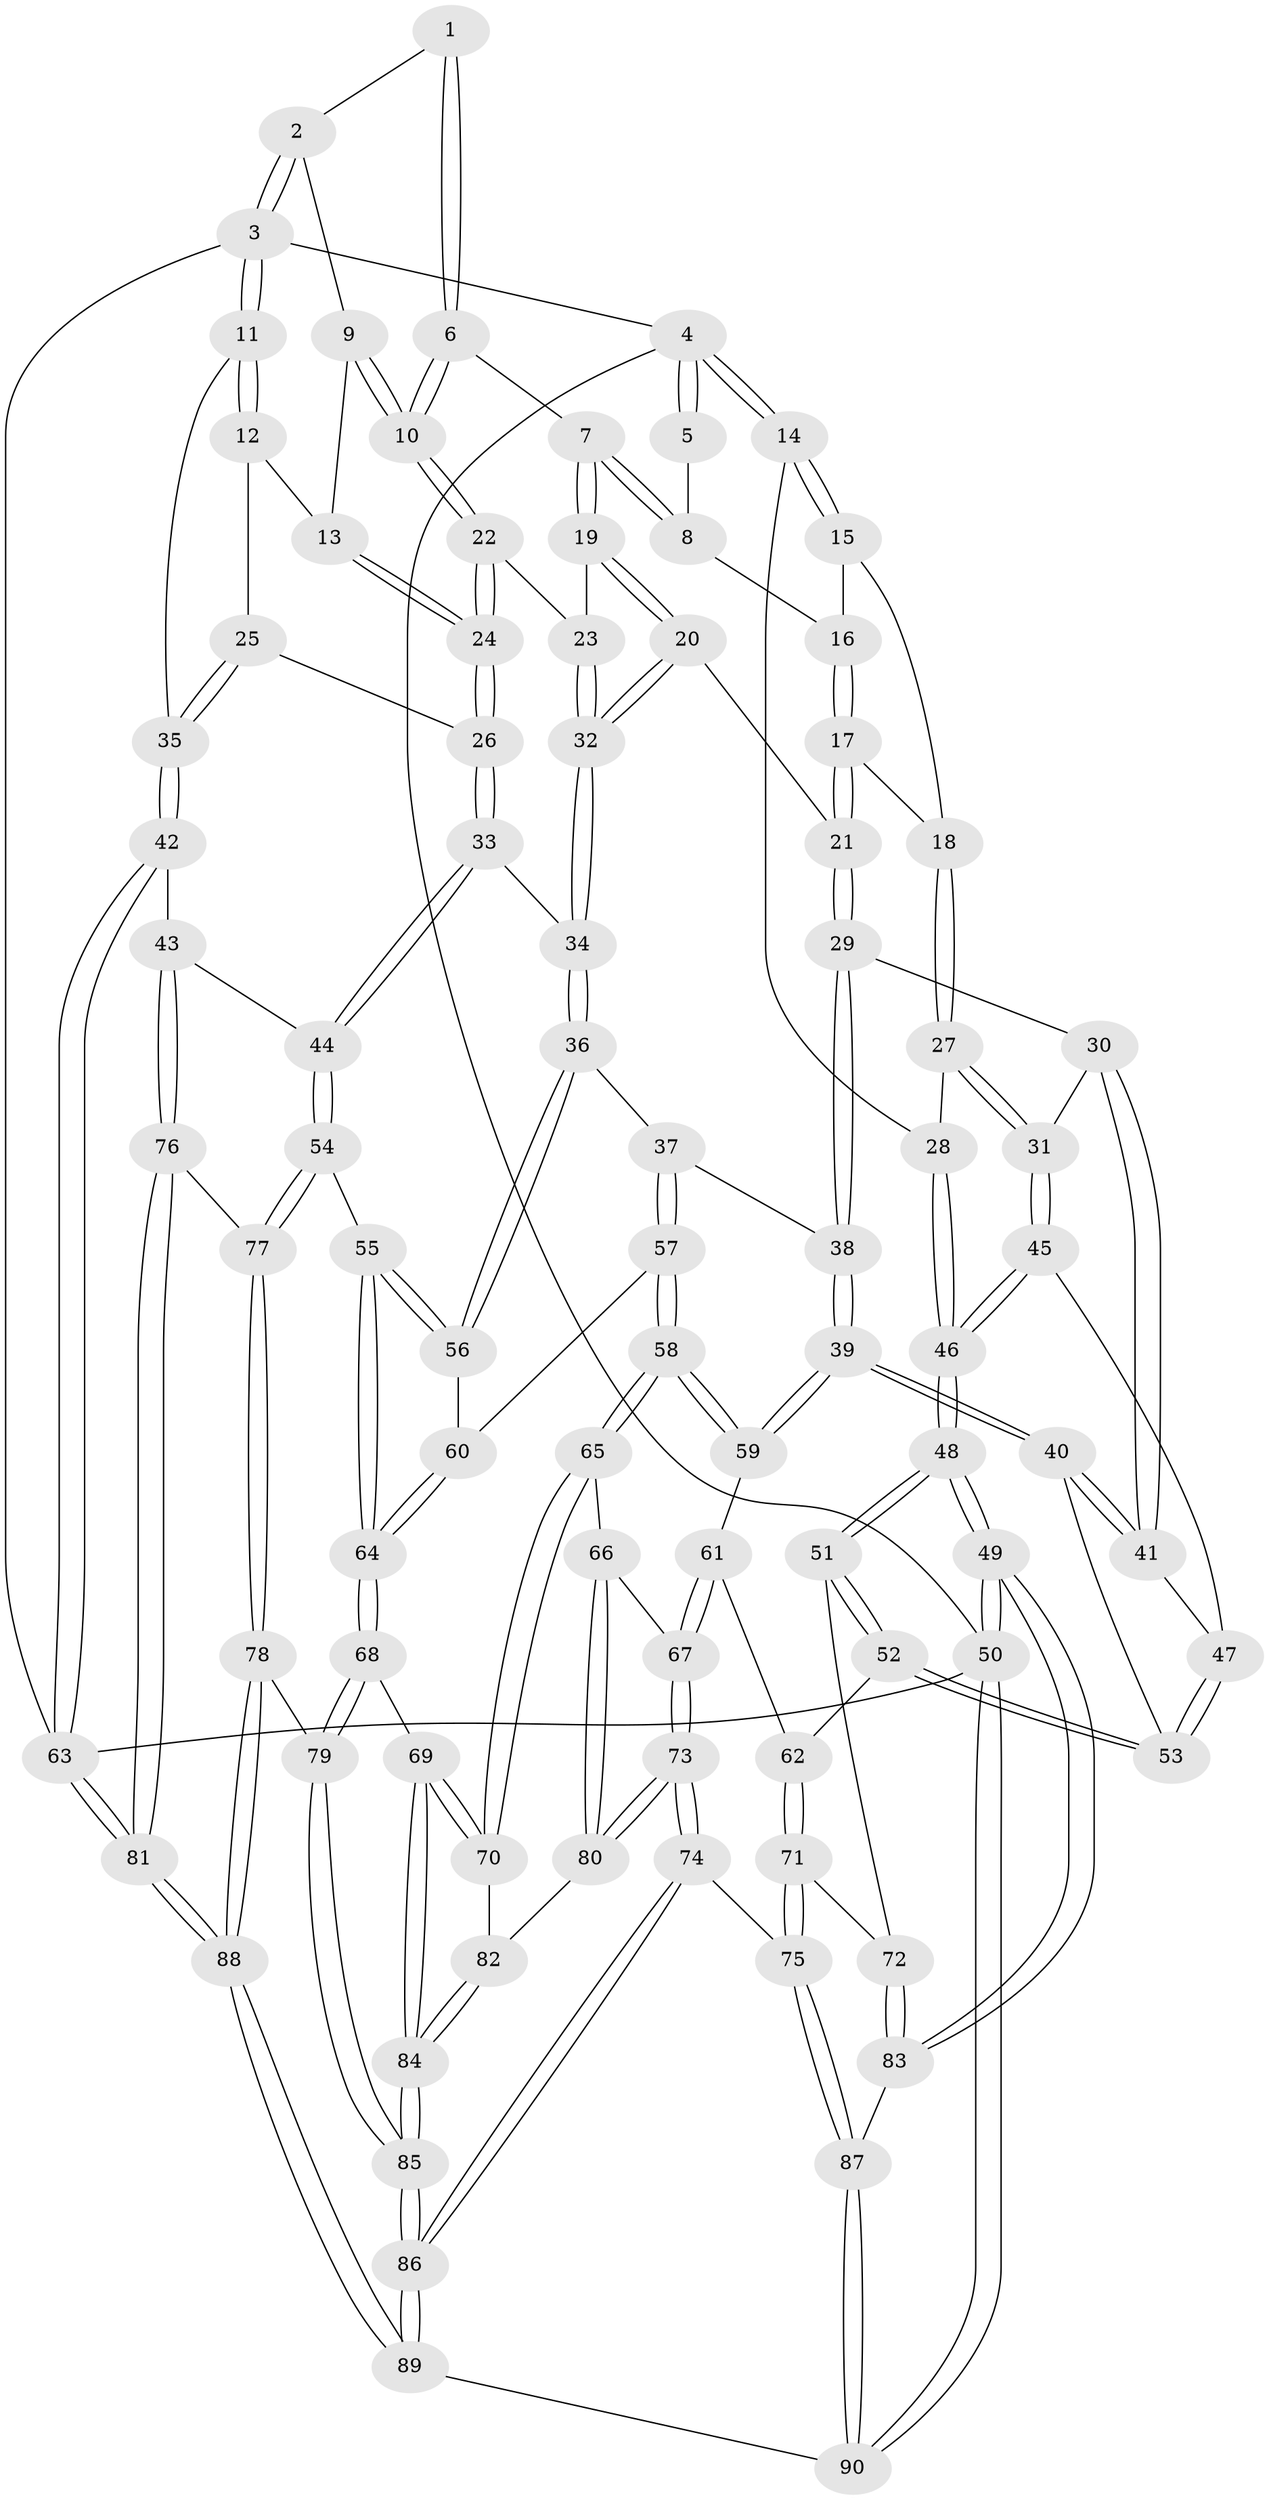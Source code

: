 // coarse degree distribution, {4: 0.3793103448275862, 3: 0.41379310344827586, 5: 0.20689655172413793}
// Generated by graph-tools (version 1.1) at 2025/38/03/04/25 23:38:32]
// undirected, 90 vertices, 222 edges
graph export_dot {
  node [color=gray90,style=filled];
  1 [pos="+0.5920772839884189+0"];
  2 [pos="+0.8432406161867501+0"];
  3 [pos="+1+0"];
  4 [pos="+0+0"];
  5 [pos="+0.4224063493083439+0"];
  6 [pos="+0.5571067584778258+0.1028908203475297"];
  7 [pos="+0.5136308837031844+0.14057266878141142"];
  8 [pos="+0.37930160222394443+0.08722674445952183"];
  9 [pos="+0.8081580937870856+0"];
  10 [pos="+0.6659731424039519+0.1958276539980884"];
  11 [pos="+1+0"];
  12 [pos="+0.9291433645946212+0.2124371594245725"];
  13 [pos="+0.8403311140283082+0.17527044180181264"];
  14 [pos="+0+0"];
  15 [pos="+0.24119975372275787+0.06255107199605917"];
  16 [pos="+0.37553236294346926+0.09235432914042616"];
  17 [pos="+0.3358563228079019+0.1966024332990751"];
  18 [pos="+0.3100500386599337+0.19341966416598097"];
  19 [pos="+0.5020448645077454+0.18473076606813243"];
  20 [pos="+0.412167586722941+0.2798113221047061"];
  21 [pos="+0.39319265978530143+0.28014823104650444"];
  22 [pos="+0.6661932035811341+0.19769391878168044"];
  23 [pos="+0.6098123520037756+0.2564880740531569"];
  24 [pos="+0.773449016776027+0.2670076374038105"];
  25 [pos="+0.920888587147186+0.2892323667833191"];
  26 [pos="+0.7943678834732161+0.35895473775127046"];
  27 [pos="+0.10482658147829219+0.21285655092960964"];
  28 [pos="+0+0"];
  29 [pos="+0.3467700262003188+0.35075496720778476"];
  30 [pos="+0.2701857729727753+0.37698590196899134"];
  31 [pos="+0.15120374940599393+0.37344795029384176"];
  32 [pos="+0.5706850889805806+0.36832788428882934"];
  33 [pos="+0.7851864826152612+0.39944957539817777"];
  34 [pos="+0.5946042186153203+0.4202501075165129"];
  35 [pos="+1+0.43502446903540476"];
  36 [pos="+0.5882347880201303+0.4335161186557625"];
  37 [pos="+0.4909853397162304+0.49231639506890107"];
  38 [pos="+0.4124033705830964+0.49174852271838865"];
  39 [pos="+0.33835533188389744+0.5647335318604112"];
  40 [pos="+0.30360289063855306+0.5311384496402423"];
  41 [pos="+0.30190596397476577+0.5285544417308561"];
  42 [pos="+1+0.5168460640962875"];
  43 [pos="+1+0.5308214427466637"];
  44 [pos="+0.8935165571079224+0.5398070804814029"];
  45 [pos="+0.14300433780925118+0.3903750744916652"];
  46 [pos="+0+0.45459852186607896"];
  47 [pos="+0.14210688106371938+0.44122815450450803"];
  48 [pos="+0+0.6040762375537629"];
  49 [pos="+0+1"];
  50 [pos="+0+1"];
  51 [pos="+0+0.6151861492166967"];
  52 [pos="+0.09288804148926329+0.601147597623526"];
  53 [pos="+0.11654397284361305+0.543198983348437"];
  54 [pos="+0.8428804842807692+0.6021786518446041"];
  55 [pos="+0.7265498402226085+0.6297866620919915"];
  56 [pos="+0.638652373122381+0.5875829107844507"];
  57 [pos="+0.5023748271771626+0.6539794804848702"];
  58 [pos="+0.49080165746826504+0.6624007320001887"];
  59 [pos="+0.3339869981318357+0.5953506845988471"];
  60 [pos="+0.5549943796701263+0.6531864462736053"];
  61 [pos="+0.30548084820801197+0.6318705455815518"];
  62 [pos="+0.10587515132213224+0.6133607285938413"];
  63 [pos="+1+1"];
  64 [pos="+0.6516155513371488+0.7890466438574275"];
  65 [pos="+0.46902832397902194+0.7316857150575279"];
  66 [pos="+0.4225572619807346+0.7269655542363878"];
  67 [pos="+0.3103917975990069+0.7012923107282893"];
  68 [pos="+0.6513861529295213+0.8068108634644312"];
  69 [pos="+0.6003931337251008+0.8032179049383376"];
  70 [pos="+0.4730498036065295+0.7510291174101339"];
  71 [pos="+0.153105001990256+0.782771061933589"];
  72 [pos="+0.06380940839775606+0.8092252467967287"];
  73 [pos="+0.2758223635422976+0.7972898491242116"];
  74 [pos="+0.2400035531345171+0.8372202331950225"];
  75 [pos="+0.22152294213317644+0.8330956071176209"];
  76 [pos="+0.9196629354037943+0.8279612513562251"];
  77 [pos="+0.8476013599069264+0.6901453645173782"];
  78 [pos="+0.697281246284114+0.8647532827871961"];
  79 [pos="+0.6574863796982285+0.8163832890334972"];
  80 [pos="+0.34894716668326836+0.7989982674886829"];
  81 [pos="+1+1"];
  82 [pos="+0.4455865465311162+0.8117943085474852"];
  83 [pos="+0+0.9583827257318005"];
  84 [pos="+0.45799327873931295+0.8852221515938999"];
  85 [pos="+0.4495935386180794+0.9411537434478632"];
  86 [pos="+0.39318517554285026+1"];
  87 [pos="+0.10674806861440726+0.9288830584353985"];
  88 [pos="+0.8403862894295185+1"];
  89 [pos="+0.39577336191581913+1"];
  90 [pos="+0.2881700428620839+1"];
  1 -- 2;
  1 -- 6;
  1 -- 6;
  2 -- 3;
  2 -- 3;
  2 -- 9;
  3 -- 4;
  3 -- 11;
  3 -- 11;
  3 -- 63;
  4 -- 5;
  4 -- 5;
  4 -- 14;
  4 -- 14;
  4 -- 50;
  5 -- 8;
  6 -- 7;
  6 -- 10;
  6 -- 10;
  7 -- 8;
  7 -- 8;
  7 -- 19;
  7 -- 19;
  8 -- 16;
  9 -- 10;
  9 -- 10;
  9 -- 13;
  10 -- 22;
  10 -- 22;
  11 -- 12;
  11 -- 12;
  11 -- 35;
  12 -- 13;
  12 -- 25;
  13 -- 24;
  13 -- 24;
  14 -- 15;
  14 -- 15;
  14 -- 28;
  15 -- 16;
  15 -- 18;
  16 -- 17;
  16 -- 17;
  17 -- 18;
  17 -- 21;
  17 -- 21;
  18 -- 27;
  18 -- 27;
  19 -- 20;
  19 -- 20;
  19 -- 23;
  20 -- 21;
  20 -- 32;
  20 -- 32;
  21 -- 29;
  21 -- 29;
  22 -- 23;
  22 -- 24;
  22 -- 24;
  23 -- 32;
  23 -- 32;
  24 -- 26;
  24 -- 26;
  25 -- 26;
  25 -- 35;
  25 -- 35;
  26 -- 33;
  26 -- 33;
  27 -- 28;
  27 -- 31;
  27 -- 31;
  28 -- 46;
  28 -- 46;
  29 -- 30;
  29 -- 38;
  29 -- 38;
  30 -- 31;
  30 -- 41;
  30 -- 41;
  31 -- 45;
  31 -- 45;
  32 -- 34;
  32 -- 34;
  33 -- 34;
  33 -- 44;
  33 -- 44;
  34 -- 36;
  34 -- 36;
  35 -- 42;
  35 -- 42;
  36 -- 37;
  36 -- 56;
  36 -- 56;
  37 -- 38;
  37 -- 57;
  37 -- 57;
  38 -- 39;
  38 -- 39;
  39 -- 40;
  39 -- 40;
  39 -- 59;
  39 -- 59;
  40 -- 41;
  40 -- 41;
  40 -- 53;
  41 -- 47;
  42 -- 43;
  42 -- 63;
  42 -- 63;
  43 -- 44;
  43 -- 76;
  43 -- 76;
  44 -- 54;
  44 -- 54;
  45 -- 46;
  45 -- 46;
  45 -- 47;
  46 -- 48;
  46 -- 48;
  47 -- 53;
  47 -- 53;
  48 -- 49;
  48 -- 49;
  48 -- 51;
  48 -- 51;
  49 -- 50;
  49 -- 50;
  49 -- 83;
  49 -- 83;
  50 -- 90;
  50 -- 90;
  50 -- 63;
  51 -- 52;
  51 -- 52;
  51 -- 72;
  52 -- 53;
  52 -- 53;
  52 -- 62;
  54 -- 55;
  54 -- 77;
  54 -- 77;
  55 -- 56;
  55 -- 56;
  55 -- 64;
  55 -- 64;
  56 -- 60;
  57 -- 58;
  57 -- 58;
  57 -- 60;
  58 -- 59;
  58 -- 59;
  58 -- 65;
  58 -- 65;
  59 -- 61;
  60 -- 64;
  60 -- 64;
  61 -- 62;
  61 -- 67;
  61 -- 67;
  62 -- 71;
  62 -- 71;
  63 -- 81;
  63 -- 81;
  64 -- 68;
  64 -- 68;
  65 -- 66;
  65 -- 70;
  65 -- 70;
  66 -- 67;
  66 -- 80;
  66 -- 80;
  67 -- 73;
  67 -- 73;
  68 -- 69;
  68 -- 79;
  68 -- 79;
  69 -- 70;
  69 -- 70;
  69 -- 84;
  69 -- 84;
  70 -- 82;
  71 -- 72;
  71 -- 75;
  71 -- 75;
  72 -- 83;
  72 -- 83;
  73 -- 74;
  73 -- 74;
  73 -- 80;
  73 -- 80;
  74 -- 75;
  74 -- 86;
  74 -- 86;
  75 -- 87;
  75 -- 87;
  76 -- 77;
  76 -- 81;
  76 -- 81;
  77 -- 78;
  77 -- 78;
  78 -- 79;
  78 -- 88;
  78 -- 88;
  79 -- 85;
  79 -- 85;
  80 -- 82;
  81 -- 88;
  81 -- 88;
  82 -- 84;
  82 -- 84;
  83 -- 87;
  84 -- 85;
  84 -- 85;
  85 -- 86;
  85 -- 86;
  86 -- 89;
  86 -- 89;
  87 -- 90;
  87 -- 90;
  88 -- 89;
  88 -- 89;
  89 -- 90;
}
